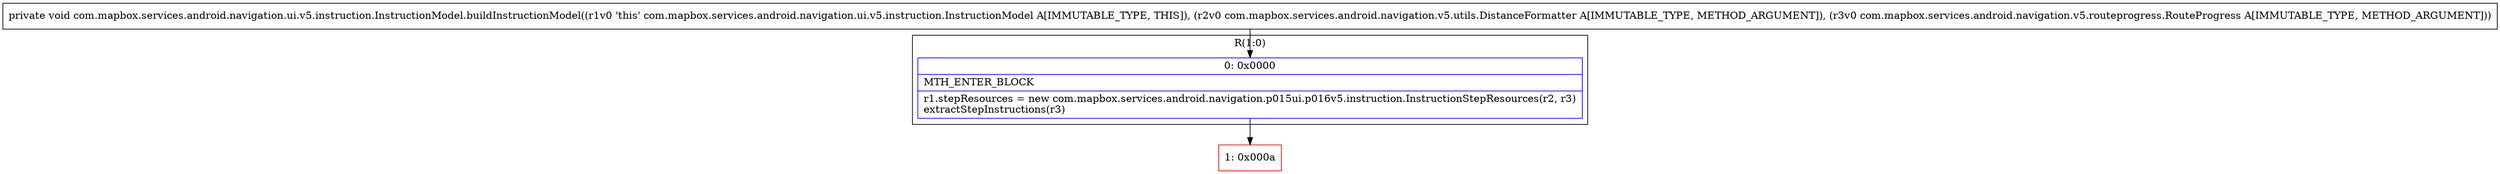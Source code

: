 digraph "CFG forcom.mapbox.services.android.navigation.ui.v5.instruction.InstructionModel.buildInstructionModel(Lcom\/mapbox\/services\/android\/navigation\/v5\/utils\/DistanceFormatter;Lcom\/mapbox\/services\/android\/navigation\/v5\/routeprogress\/RouteProgress;)V" {
subgraph cluster_Region_252353717 {
label = "R(1:0)";
node [shape=record,color=blue];
Node_0 [shape=record,label="{0\:\ 0x0000|MTH_ENTER_BLOCK\l|r1.stepResources = new com.mapbox.services.android.navigation.p015ui.p016v5.instruction.InstructionStepResources(r2, r3)\lextractStepInstructions(r3)\l}"];
}
Node_1 [shape=record,color=red,label="{1\:\ 0x000a}"];
MethodNode[shape=record,label="{private void com.mapbox.services.android.navigation.ui.v5.instruction.InstructionModel.buildInstructionModel((r1v0 'this' com.mapbox.services.android.navigation.ui.v5.instruction.InstructionModel A[IMMUTABLE_TYPE, THIS]), (r2v0 com.mapbox.services.android.navigation.v5.utils.DistanceFormatter A[IMMUTABLE_TYPE, METHOD_ARGUMENT]), (r3v0 com.mapbox.services.android.navigation.v5.routeprogress.RouteProgress A[IMMUTABLE_TYPE, METHOD_ARGUMENT])) }"];
MethodNode -> Node_0;
Node_0 -> Node_1;
}

